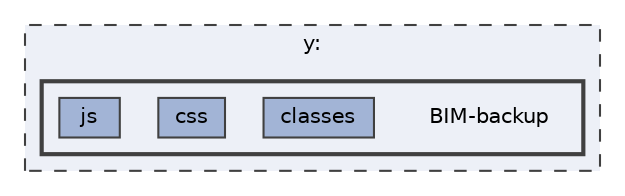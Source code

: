 digraph "Dot Graph"
{
 // LATEX_PDF_SIZE
  bgcolor="transparent";
  edge [fontname=Helvetica,fontsize=10,labelfontname=Helvetica,labelfontsize=10];
  node [fontname=Helvetica,fontsize=10,shape=box,height=0.2,width=0.4];
  compound=true
  subgraph clusterdir_cfc78a87922a0b873502c81f5f280f2b {
    graph [ bgcolor="#edf0f7", pencolor="grey25", label="y:", fontname=Helvetica,fontsize=10 style="filled,dashed", URL="dir_cfc78a87922a0b873502c81f5f280f2b.html",tooltip=""]
  subgraph clusterdir_24c78d8616516c442f5bfa7a79c3f049 {
    graph [ bgcolor="#edf0f7", pencolor="grey25", label="", fontname=Helvetica,fontsize=10 style="filled,bold", URL="dir_24c78d8616516c442f5bfa7a79c3f049.html",tooltip=""]
    dir_24c78d8616516c442f5bfa7a79c3f049 [shape=plaintext, label="BIM-backup"];
  dir_40c3a09ed72e46c3898e4ccc7d950cb6 [label="classes", fillcolor="#a2b4d6", color="grey25", style="filled", URL="dir_40c3a09ed72e46c3898e4ccc7d950cb6.html",tooltip=""];
  dir_4856e866734fe346bba2924c0189e5a4 [label="css", fillcolor="#a2b4d6", color="grey25", style="filled", URL="dir_4856e866734fe346bba2924c0189e5a4.html",tooltip=""];
  dir_28c31bf8ea1e19f7cc584515a3d9dae4 [label="js", fillcolor="#a2b4d6", color="grey25", style="filled", URL="dir_28c31bf8ea1e19f7cc584515a3d9dae4.html",tooltip=""];
  }
  }
}
